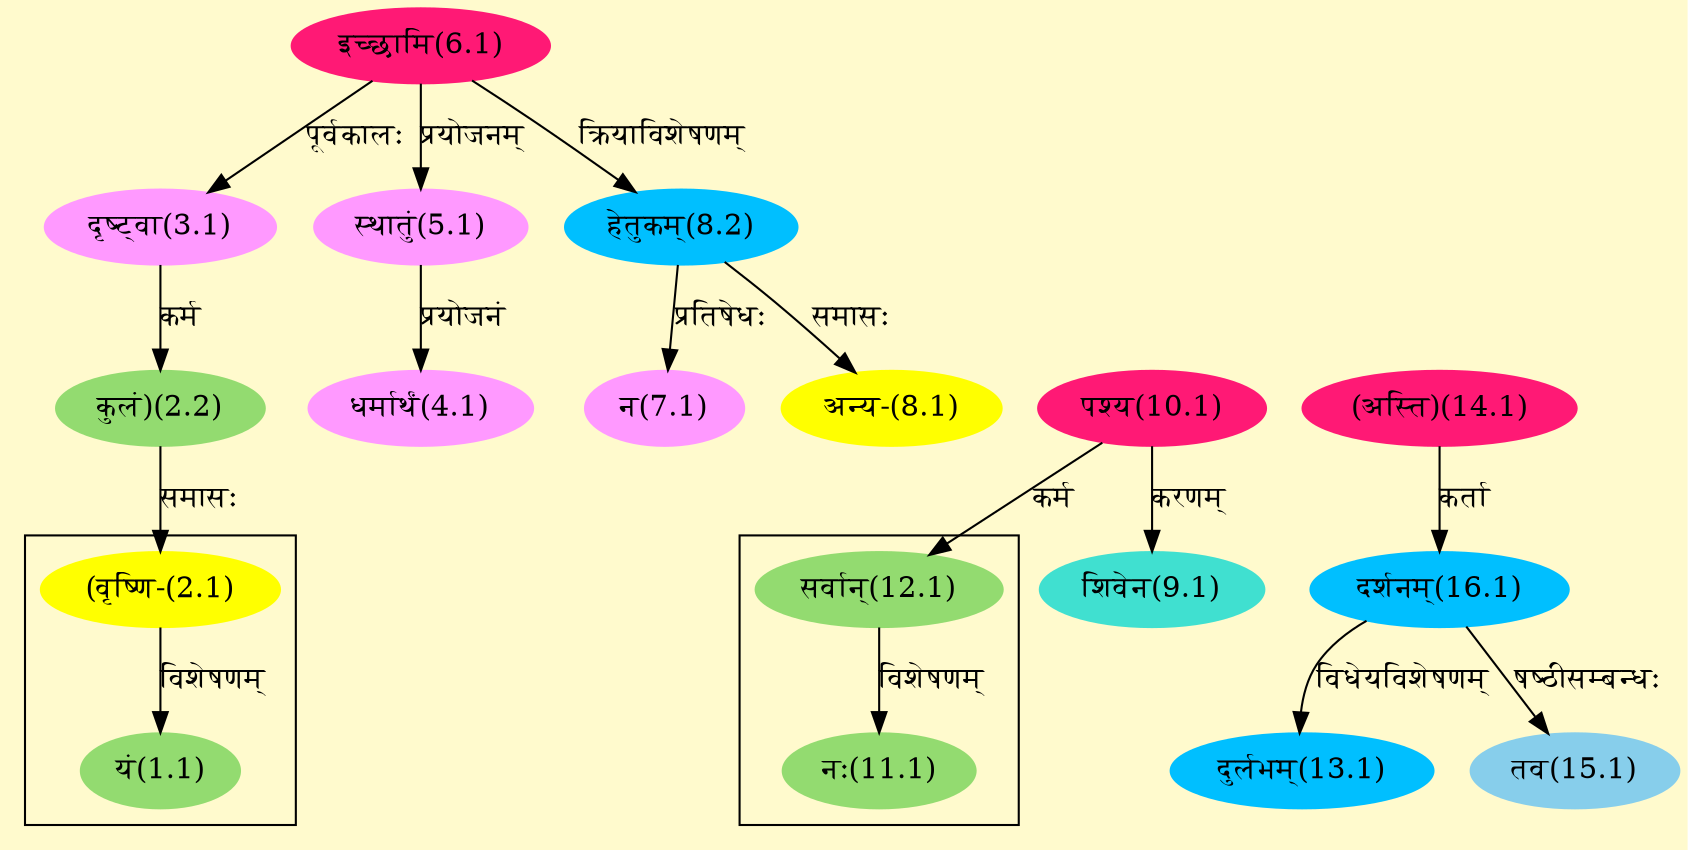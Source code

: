 digraph G{
rankdir=BT;
 compound=true;
 bgcolor="lemonchiffon1";

subgraph cluster_1{
Node1_1 [style=filled, color="#93DB70" label = "यं(1.1)"]
Node2_1 [style=filled, color="#FFFF00" label = "(वृष्णि-(2.1)"]

}

subgraph cluster_2{
Node11_1 [style=filled, color="#93DB70" label = "नः(11.1)"]
Node12_1 [style=filled, color="#93DB70" label = "सर्वान्(12.1)"]

}
Node2_1 [style=filled, color="#FFFF00" label = "(वृष्णि-(2.1)"]
Node2_2 [style=filled, color="#93DB70" label = "कुलं)(2.2)"]
Node3_1 [style=filled, color="#FF99FF" label = "दृष्ट्वा(3.1)"]
Node6_1 [style=filled, color="#FF1975" label = "इच्छामि(6.1)"]
Node4_1 [style=filled, color="#FF99FF" label = "धर्मार्थं(4.1)"]
Node5_1 [style=filled, color="#FF99FF" label = "स्थातुं(5.1)"]
Node [style=filled, color="" label = "()"]
Node7_1 [style=filled, color="#FF99FF" label = "न(7.1)"]
Node8_2 [style=filled, color="#00BFFF" label = "हेतुकम्(8.2)"]
Node8_1 [style=filled, color="#FFFF00" label = "अन्य-(8.1)"]
Node9_1 [style=filled, color="#40E0D0" label = "शिवेन(9.1)"]
Node10_1 [style=filled, color="#FF1975" label = "पश्य(10.1)"]
Node12_1 [style=filled, color="#93DB70" label = "सर्वान्(12.1)"]
Node13_1 [style=filled, color="#00BFFF" label = "दुर्लभम्(13.1)"]
Node16_1 [style=filled, color="#00BFFF" label = "दर्शनम्(16.1)"]
Node14_1 [style=filled, color="#FF1975" label = "(अस्ति)(14.1)"]
Node15_1 [style=filled, color="#87CEEB" label = "तव(15.1)"]
/* Start of Relations section */

Node1_1 -> Node2_1 [  label="विशेषणम्"  dir="back" ]
Node2_1 -> Node2_2 [  label="समासः"  dir="back" ]
Node2_2 -> Node3_1 [  label="कर्म"  dir="back" ]
Node3_1 -> Node6_1 [  label="पूर्वकालः"  dir="back" ]
Node4_1 -> Node5_1 [  label="प्रयोजनं"  dir="back" ]
Node5_1 -> Node6_1 [  label="प्रयोजनम्"  dir="back" ]
Node7_1 -> Node8_2 [  label="प्रतिषेधः"  dir="back" ]
Node8_1 -> Node8_2 [  label="समासः"  dir="back" ]
Node8_2 -> Node6_1 [  label="क्रियाविशेषणम्"  dir="back" ]
Node9_1 -> Node10_1 [  label="करणम्"  dir="back" ]
Node11_1 -> Node12_1 [  label="विशेषणम्"  dir="back" ]
Node12_1 -> Node10_1 [  label="कर्म"  dir="back" ]
Node13_1 -> Node16_1 [  label="विधेयविशेषणम्"  dir="back" ]
Node15_1 -> Node16_1 [  label="षष्ठीसम्बन्धः"  dir="back" ]
Node16_1 -> Node14_1 [  label="कर्ता"  dir="back" ]
}
